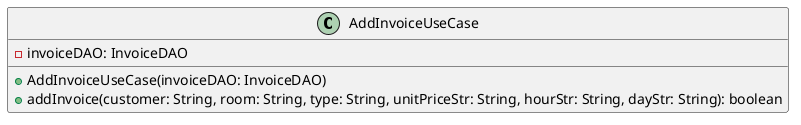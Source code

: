 @startuml AddInvoiceUseCaseClassOnly
class AddInvoiceUseCase {
    -invoiceDAO: InvoiceDAO
    +AddInvoiceUseCase(invoiceDAO: InvoiceDAO)
    +addInvoice(customer: String, room: String, type: String, unitPriceStr: String, hourStr: String, dayStr: String): boolean
}
@enduml
